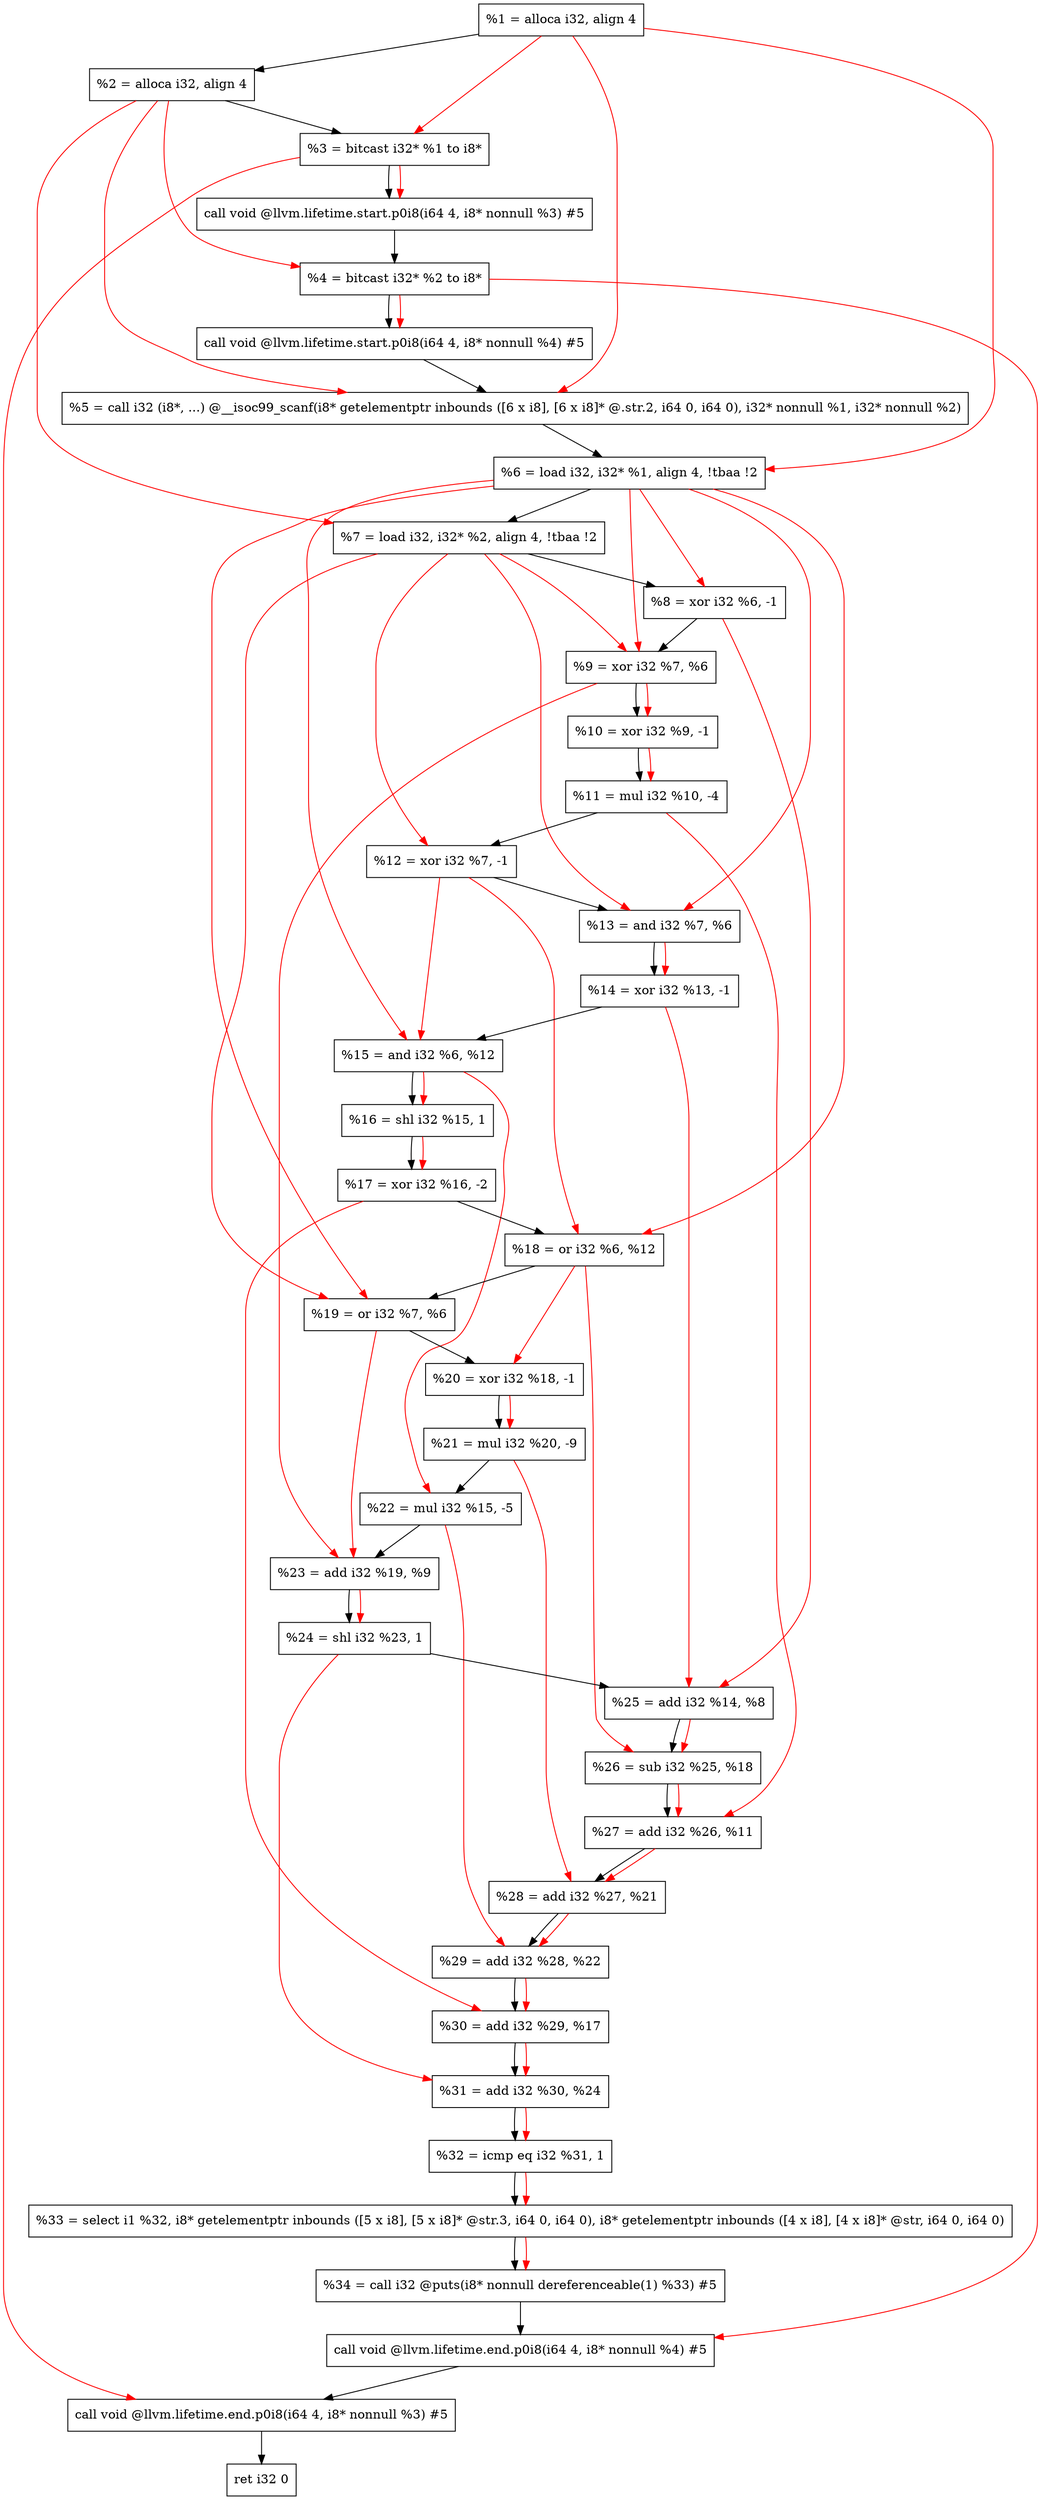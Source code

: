 digraph "DFG for'main' function" {
	Node0x9a2df8[shape=record, label="  %1 = alloca i32, align 4"];
	Node0x9a2e78[shape=record, label="  %2 = alloca i32, align 4"];
	Node0x9a2f08[shape=record, label="  %3 = bitcast i32* %1 to i8*"];
	Node0x9a3368[shape=record, label="  call void @llvm.lifetime.start.p0i8(i64 4, i8* nonnull %3) #5"];
	Node0x9a3448[shape=record, label="  %4 = bitcast i32* %2 to i8*"];
	Node0x9a3568[shape=record, label="  call void @llvm.lifetime.start.p0i8(i64 4, i8* nonnull %4) #5"];
	Node0x9a37a0[shape=record, label="  %5 = call i32 (i8*, ...) @__isoc99_scanf(i8* getelementptr inbounds ([6 x i8], [6 x i8]* @.str.2, i64 0, i64 0), i32* nonnull %1, i32* nonnull %2)"];
	Node0x9a3858[shape=record, label="  %6 = load i32, i32* %1, align 4, !tbaa !2"];
	Node0x9a47c8[shape=record, label="  %7 = load i32, i32* %2, align 4, !tbaa !2"];
	Node0x9a4e50[shape=record, label="  %8 = xor i32 %6, -1"];
	Node0x9a4ec0[shape=record, label="  %9 = xor i32 %7, %6"];
	Node0x9a4f30[shape=record, label="  %10 = xor i32 %9, -1"];
	Node0x9a4fa0[shape=record, label="  %11 = mul i32 %10, -4"];
	Node0x9a5010[shape=record, label="  %12 = xor i32 %7, -1"];
	Node0x9a5080[shape=record, label="  %13 = and i32 %7, %6"];
	Node0x9a50f0[shape=record, label="  %14 = xor i32 %13, -1"];
	Node0x9a5160[shape=record, label="  %15 = and i32 %6, %12"];
	Node0x9a51d0[shape=record, label="  %16 = shl i32 %15, 1"];
	Node0x9a5240[shape=record, label="  %17 = xor i32 %16, -2"];
	Node0x9a52b0[shape=record, label="  %18 = or i32 %6, %12"];
	Node0x9a5320[shape=record, label="  %19 = or i32 %7, %6"];
	Node0x9a5390[shape=record, label="  %20 = xor i32 %18, -1"];
	Node0x9a5400[shape=record, label="  %21 = mul i32 %20, -9"];
	Node0x9a5470[shape=record, label="  %22 = mul i32 %15, -5"];
	Node0x9a54e0[shape=record, label="  %23 = add i32 %19, %9"];
	Node0x9a5550[shape=record, label="  %24 = shl i32 %23, 1"];
	Node0x9a55c0[shape=record, label="  %25 = add i32 %14, %8"];
	Node0x9a5630[shape=record, label="  %26 = sub i32 %25, %18"];
	Node0x9a56a0[shape=record, label="  %27 = add i32 %26, %11"];
	Node0x9a5710[shape=record, label="  %28 = add i32 %27, %21"];
	Node0x9a5780[shape=record, label="  %29 = add i32 %28, %22"];
	Node0x9a57f0[shape=record, label="  %30 = add i32 %29, %17"];
	Node0x9a5860[shape=record, label="  %31 = add i32 %30, %24"];
	Node0x9a58d0[shape=record, label="  %32 = icmp eq i32 %31, 1"];
	Node0x9439d8[shape=record, label="  %33 = select i1 %32, i8* getelementptr inbounds ([5 x i8], [5 x i8]* @str.3, i64 0, i64 0), i8* getelementptr inbounds ([4 x i8], [4 x i8]* @str, i64 0, i64 0)"];
	Node0x9a5b70[shape=record, label="  %34 = call i32 @puts(i8* nonnull dereferenceable(1) %33) #5"];
	Node0x9a5dc8[shape=record, label="  call void @llvm.lifetime.end.p0i8(i64 4, i8* nonnull %4) #5"];
	Node0x9a5f28[shape=record, label="  call void @llvm.lifetime.end.p0i8(i64 4, i8* nonnull %3) #5"];
	Node0x9a5fe8[shape=record, label="  ret i32 0"];
	Node0x9a2df8 -> Node0x9a2e78;
	Node0x9a2e78 -> Node0x9a2f08;
	Node0x9a2f08 -> Node0x9a3368;
	Node0x9a3368 -> Node0x9a3448;
	Node0x9a3448 -> Node0x9a3568;
	Node0x9a3568 -> Node0x9a37a0;
	Node0x9a37a0 -> Node0x9a3858;
	Node0x9a3858 -> Node0x9a47c8;
	Node0x9a47c8 -> Node0x9a4e50;
	Node0x9a4e50 -> Node0x9a4ec0;
	Node0x9a4ec0 -> Node0x9a4f30;
	Node0x9a4f30 -> Node0x9a4fa0;
	Node0x9a4fa0 -> Node0x9a5010;
	Node0x9a5010 -> Node0x9a5080;
	Node0x9a5080 -> Node0x9a50f0;
	Node0x9a50f0 -> Node0x9a5160;
	Node0x9a5160 -> Node0x9a51d0;
	Node0x9a51d0 -> Node0x9a5240;
	Node0x9a5240 -> Node0x9a52b0;
	Node0x9a52b0 -> Node0x9a5320;
	Node0x9a5320 -> Node0x9a5390;
	Node0x9a5390 -> Node0x9a5400;
	Node0x9a5400 -> Node0x9a5470;
	Node0x9a5470 -> Node0x9a54e0;
	Node0x9a54e0 -> Node0x9a5550;
	Node0x9a5550 -> Node0x9a55c0;
	Node0x9a55c0 -> Node0x9a5630;
	Node0x9a5630 -> Node0x9a56a0;
	Node0x9a56a0 -> Node0x9a5710;
	Node0x9a5710 -> Node0x9a5780;
	Node0x9a5780 -> Node0x9a57f0;
	Node0x9a57f0 -> Node0x9a5860;
	Node0x9a5860 -> Node0x9a58d0;
	Node0x9a58d0 -> Node0x9439d8;
	Node0x9439d8 -> Node0x9a5b70;
	Node0x9a5b70 -> Node0x9a5dc8;
	Node0x9a5dc8 -> Node0x9a5f28;
	Node0x9a5f28 -> Node0x9a5fe8;
edge [color=red]
	Node0x9a2df8 -> Node0x9a2f08;
	Node0x9a2f08 -> Node0x9a3368;
	Node0x9a2e78 -> Node0x9a3448;
	Node0x9a3448 -> Node0x9a3568;
	Node0x9a2df8 -> Node0x9a37a0;
	Node0x9a2e78 -> Node0x9a37a0;
	Node0x9a2df8 -> Node0x9a3858;
	Node0x9a2e78 -> Node0x9a47c8;
	Node0x9a3858 -> Node0x9a4e50;
	Node0x9a47c8 -> Node0x9a4ec0;
	Node0x9a3858 -> Node0x9a4ec0;
	Node0x9a4ec0 -> Node0x9a4f30;
	Node0x9a4f30 -> Node0x9a4fa0;
	Node0x9a47c8 -> Node0x9a5010;
	Node0x9a47c8 -> Node0x9a5080;
	Node0x9a3858 -> Node0x9a5080;
	Node0x9a5080 -> Node0x9a50f0;
	Node0x9a3858 -> Node0x9a5160;
	Node0x9a5010 -> Node0x9a5160;
	Node0x9a5160 -> Node0x9a51d0;
	Node0x9a51d0 -> Node0x9a5240;
	Node0x9a3858 -> Node0x9a52b0;
	Node0x9a5010 -> Node0x9a52b0;
	Node0x9a47c8 -> Node0x9a5320;
	Node0x9a3858 -> Node0x9a5320;
	Node0x9a52b0 -> Node0x9a5390;
	Node0x9a5390 -> Node0x9a5400;
	Node0x9a5160 -> Node0x9a5470;
	Node0x9a5320 -> Node0x9a54e0;
	Node0x9a4ec0 -> Node0x9a54e0;
	Node0x9a54e0 -> Node0x9a5550;
	Node0x9a50f0 -> Node0x9a55c0;
	Node0x9a4e50 -> Node0x9a55c0;
	Node0x9a55c0 -> Node0x9a5630;
	Node0x9a52b0 -> Node0x9a5630;
	Node0x9a5630 -> Node0x9a56a0;
	Node0x9a4fa0 -> Node0x9a56a0;
	Node0x9a56a0 -> Node0x9a5710;
	Node0x9a5400 -> Node0x9a5710;
	Node0x9a5710 -> Node0x9a5780;
	Node0x9a5470 -> Node0x9a5780;
	Node0x9a5780 -> Node0x9a57f0;
	Node0x9a5240 -> Node0x9a57f0;
	Node0x9a57f0 -> Node0x9a5860;
	Node0x9a5550 -> Node0x9a5860;
	Node0x9a5860 -> Node0x9a58d0;
	Node0x9a58d0 -> Node0x9439d8;
	Node0x9439d8 -> Node0x9a5b70;
	Node0x9a3448 -> Node0x9a5dc8;
	Node0x9a2f08 -> Node0x9a5f28;
}
